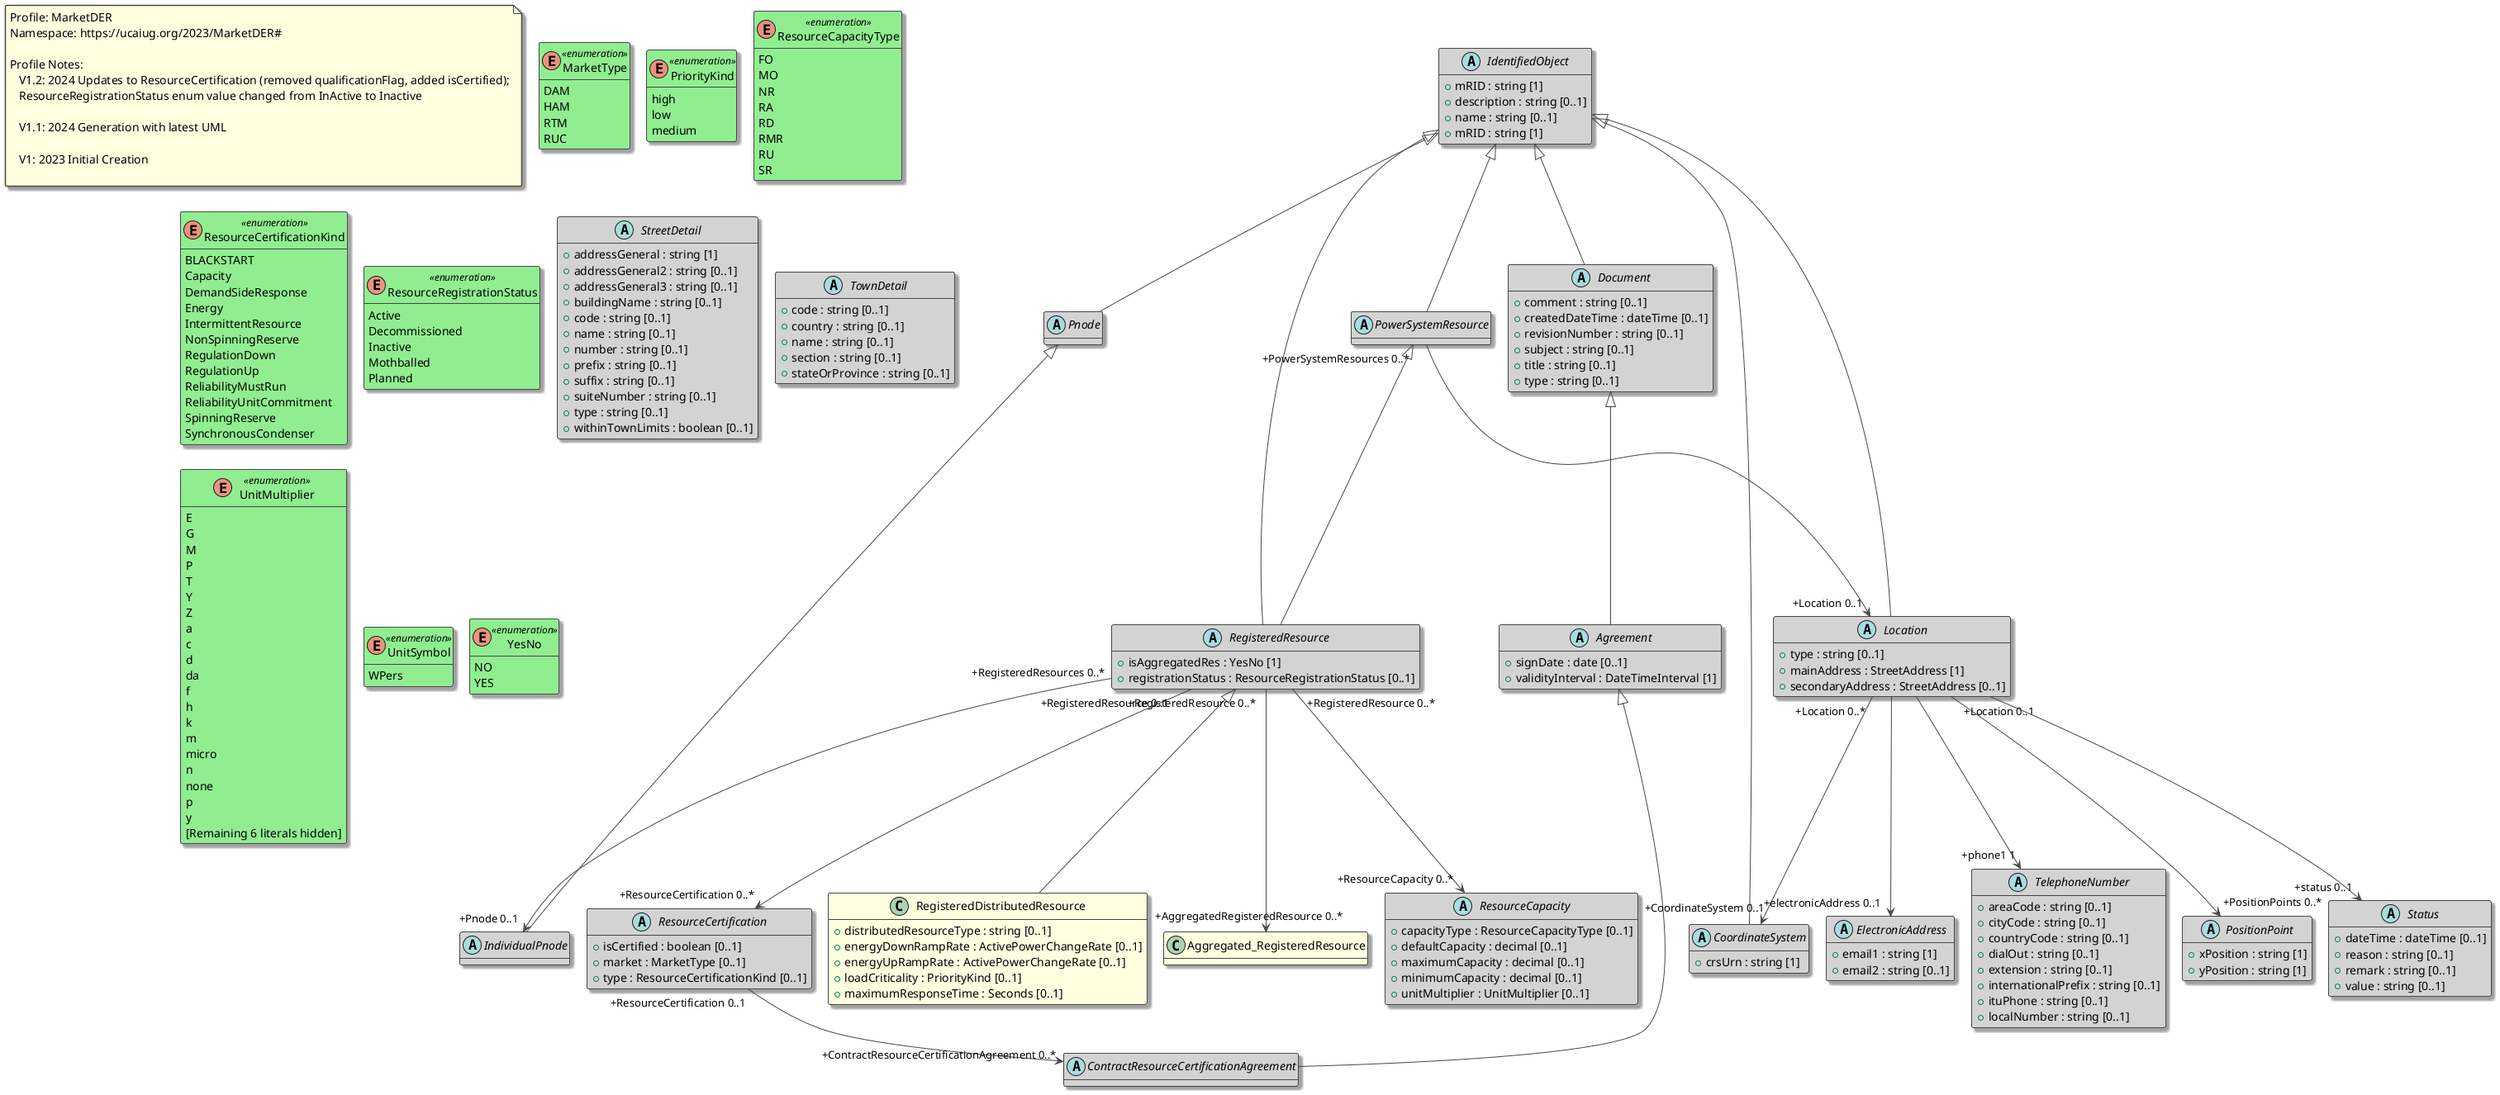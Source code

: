 @startuml
top to bottom direction
hide empty methods

' Here we adjust the horizontal spacing for better spatial rendering (the PlantUML default is ~20)
skinparam nodesep 20
' Here we adjust the vertical spacing for better spatial rendering (the PlantUML default is ~30)
skinparam ranksep 30

skinparam BackgroundColor #FFFFFF
skinparam shadowing false
skinparam RoundCorner 5
skinparam BorderColor #454645
skinparam ArrowColor #454645
skinparam FontColor #000000

skinparam class {
  ' Concrete classes style definition
  BackgroundColor #FFFFE0
  FontColor #000000
  AttributeFontColor #000000
  StereotypeFontColor #000000
  HeaderFontColor #000000
  BorderColor #454645
  BorderThickness 1
  
  ' Abstract classes style definition
  BackgroundColor<<abstract>> #D3D3D3
  FontColor<<abstract>> #000000
  AttributeFontColor<<abstract>> #000000
  StereotypeFontColor<<abstract>> #000000
  HeaderFontColor<<abstract>> #000000
  BorderColor<<abstract>> #454645
  BorderThickness<<abstract>> 1
  
  ' Enumerations style definition
  BackgroundColor<<enumeration>> #90EE90
  FontColor<<enumeration>> #000000
  AttributeFontColor<<enumeration>> #000000
  StereotypeFontColor<<enumeration>> #000000
  HeaderFontColor <<enumeration>> #000000
  BorderColor<<enumeration>> #454645
  BorderThickness<<enumeration>> 1
  
  ' CIMDatatypes style definition
  BackgroundColor<<CIMDatatype>> #FFEBCD
  FontColor<<CIMDatatype>> #000000
  AttributeFontColor<<CIMDatatype>> #000000
  StereotypeFontColor<<CIMDatatype>> #000000
  HeaderFontColor<<CIMDatatype>> #000000
  BorderColor<<CIMDatatype>> #454645
  BorderThickness<<CIMDatatype>> 1
  
  ' Compound classes style definition
  BackgroundColor<<Compound>> #FFEBCD
  FontColor<<Compound>> #000000
  AttributeFontColor<<Compound>> #000000
  StereotypeFontColor<<Compound>> #000000
  HeaderFontColor<<Compound>> #000000
  BorderColor<<Compound>> #454645
  BorderThickness<<Compound>> 1
  
  ' Primitive classes style definition
  BackgroundColor<<Primitive>> #E6E6FF
  FontColor<<Primitive>> #000000
  AttributeFontColor<<Primitive>> #000000
  StereotypeFontColor<<Primitive>> #000000
  HeaderFontColor<<Primitive>> #000000
  BorderColor<<Primitive>> #454645
  BorderThickness<<Primitive>> 1
  
  ' Errors classes style definition
  BackgroundColor<<error>> #FFC0CB
  FontColor<<error>> #000000
  AttributeFontColor<<error>> #000000
  StereotypeFontColor<<error>> #000000
  HeaderFontColor<<error>> #000000
  BorderColor<<error>> #454645
  BorderThickness<<error>> 1
}
skinparam shadowing true

hide <<abstract>> stereotype
hide <<error>> stereotype


skinparam note {
  BorderColor #454645
  BorderThickness 1.5
  FontSize 14
  Font Bold
  FontColor #000000
}
' Add a note towards the upper left corner of the diagram
note as MarketDERNote #lightyellow
   Profile: MarketDER
   Namespace: https://ucaiug.org/2023/MarketDER#
   
   Profile Notes:
      V1.2: 2024 Updates to ResourceCertification (removed qualificationFlag, added isCertified);
      ResourceRegistrationStatus enum value changed from InActive to Inactive
      
      V1.1: 2024 Generation with latest UML
      
      V1: 2023 Initial Creation
      
end note

' RegisteredResource inherits from IdentifiedObject
abstract class RegisteredResource  <<abstract>> {
}

IdentifiedObject <|-- RegisteredResource

' Agreement inherits from Document
abstract class Agreement  <<abstract>> {
   +signDate : date [0..1]
   +validityInterval : DateTimeInterval [1]
}

Document <|-- Agreement

' ContractResourceCertificationAgreement inherits from Agreement
abstract class ContractResourceCertificationAgreement  <<abstract>> {
}

Agreement <|-- ContractResourceCertificationAgreement

' CoordinateSystem inherits from IdentifiedObject
abstract class CoordinateSystem  <<abstract>> {
   +crsUrn : string [1]
}

IdentifiedObject <|-- CoordinateSystem

' Document inherits from IdentifiedObject
abstract class Document  <<abstract>> {
   +comment : string [0..1]
   +createdDateTime : dateTime [0..1]
   +revisionNumber : string [0..1]
   +subject : string [0..1]
   +title : string [0..1]
   +type : string [0..1]
}

IdentifiedObject <|-- Document

' ElectronicAddress
abstract class ElectronicAddress  <<abstract>> {
   +email1 : string [1]
   +email2 : string [0..1]
}


' IdentifiedObject
abstract class IdentifiedObject  <<abstract>> {
   +mRID : string [1]
   +description : string [0..1]
   +name : string [0..1]
}


' IndividualPnode inherits from Pnode
abstract class IndividualPnode  <<abstract>> {
}

Pnode <|-- IndividualPnode

' Location inherits from IdentifiedObject
abstract class Location  <<abstract>> {
   +type : string [0..1]
   +mainAddress : StreetAddress [1]
   +secondaryAddress : StreetAddress [0..1]
}

IdentifiedObject <|-- Location
Location "+Location 0..*" --> "+CoordinateSystem 0..1" CoordinateSystem
Location " " --> "+electronicAddress 0..1" ElectronicAddress
Location " " --> "+phone1 1" TelephoneNumber
Location "+Location 0..1" --> "+PositionPoints 0..*" PositionPoint
Location " " --> "+status 0..1" Status

' Enumeration MarketType
enum MarketType <<enumeration>>  {
   DAM
   HAM
   RTM
   RUC
}

' Pnode inherits from IdentifiedObject
abstract class Pnode  <<abstract>> {
}

IdentifiedObject <|-- Pnode

' PositionPoint
abstract class PositionPoint  <<abstract>> {
   +xPosition : string [1]
   +yPosition : string [1]
}


' PowerSystemResource inherits from IdentifiedObject
abstract class PowerSystemResource  <<abstract>> {
}

IdentifiedObject <|-- PowerSystemResource
PowerSystemResource "+PowerSystemResources 0..*" --> "+Location 0..1" Location

' Enumeration PriorityKind
enum PriorityKind <<enumeration>>  {
   high
   low
   medium
}

' RegisteredDistributedResource inherits from RegisteredResource
class RegisteredDistributedResource   {
   +distributedResourceType : string [0..1]
   +energyDownRampRate : ActivePowerChangeRate [0..1]
   +energyUpRampRate : ActivePowerChangeRate [0..1]
   +loadCriticality : PriorityKind [0..1]
   +maximumResponseTime : Seconds [0..1]
}

RegisteredResource <|-- RegisteredDistributedResource

' RegisteredResource inherits from PowerSystemResource
abstract class RegisteredResource  <<abstract>> {
   +isAggregatedRes : YesNo [1]
   +registrationStatus : ResourceRegistrationStatus [0..1]
}

PowerSystemResource <|-- RegisteredResource
RegisteredResource "+RegisteredResource 0..*" --> "+AggregatedRegisteredResource 0..*" Aggregated_RegisteredResource
RegisteredResource "+RegisteredResources 0..*" --> "+Pnode 0..1" IndividualPnode
RegisteredResource "+RegisteredResource 0..*" --> "+ResourceCapacity 0..*" ResourceCapacity
RegisteredResource "+RegisteredResource 0..1" --> "+ResourceCertification 0..*" ResourceCertification

' ResourceCapacity
abstract class ResourceCapacity  <<abstract>> {
   +capacityType : ResourceCapacityType [0..1]
   +defaultCapacity : decimal [0..1]
   +maximumCapacity : decimal [0..1]
   +minimumCapacity : decimal [0..1]
   +unitMultiplier : UnitMultiplier [0..1]
}


' Enumeration ResourceCapacityType
enum ResourceCapacityType <<enumeration>>  {
   FO
   MO
   NR
   RA
   RD
   RMR
   RU
   SR
}

' ResourceCertification
abstract class ResourceCertification  <<abstract>> {
   +isCertified : boolean [0..1]
   +market : MarketType [0..1]
   +type : ResourceCertificationKind [0..1]
}

ResourceCertification "+ResourceCertification 0..1" --> "+ContractResourceCertificationAgreement 0..*" ContractResourceCertificationAgreement

' Enumeration ResourceCertificationKind
enum ResourceCertificationKind <<enumeration>>  {
   BLACKSTART
   Capacity
   DemandSideResponse
   Energy
   IntermittentResource
   NonSpinningReserve
   RegulationDown
   RegulationUp
   ReliabilityMustRun
   ReliabilityUnitCommitment
   SpinningReserve
   SynchronousCondenser
}

' Enumeration ResourceRegistrationStatus
enum ResourceRegistrationStatus <<enumeration>>  {
   Active
   Decommissioned
   Inactive
   Mothballed
   Planned
}

' Status
abstract class Status  <<abstract>> {
   +dateTime : dateTime [0..1]
   +reason : string [0..1]
   +remark : string [0..1]
   +value : string [0..1]
}


' StreetDetail
abstract class StreetDetail  <<abstract>> {
   +addressGeneral : string [1]
   +addressGeneral2 : string [0..1]
   +addressGeneral3 : string [0..1]
   +buildingName : string [0..1]
   +code : string [0..1]
   +name : string [0..1]
   +number : string [0..1]
   +prefix : string [0..1]
   +suffix : string [0..1]
   +suiteNumber : string [0..1]
   +type : string [0..1]
   +withinTownLimits : boolean [0..1]
}


' TelephoneNumber
abstract class TelephoneNumber  <<abstract>> {
   +areaCode : string [0..1]
   +cityCode : string [0..1]
   +countryCode : string [0..1]
   +dialOut : string [0..1]
   +extension : string [0..1]
   +internationalPrefix : string [0..1]
   +ituPhone : string [0..1]
   +localNumber : string [0..1]
}


' TownDetail
abstract class TownDetail  <<abstract>> {
   +code : string [0..1]
   +country : string [0..1]
   +name : string [0..1]
   +section : string [0..1]
   +stateOrProvince : string [0..1]
}


' Enumeration UnitMultiplier
enum UnitMultiplier <<enumeration>>  {
   E
   G
   M
   P
   T
   Y
   Z
   a
   c
   d
   da
   f
   h
   k
   m
   micro
   n
   none
   p
   y
   [Remaining 6 literals hidden]
}

' Enumeration UnitSymbol
enum UnitSymbol <<enumeration>>  {
   WPers
}

' Enumeration YesNo
enum YesNo <<enumeration>>  {
   NO
   YES
}

' IdentifiedObject
abstract class IdentifiedObject  <<abstract>> {
   +mRID : string [1]
}


@enduml
